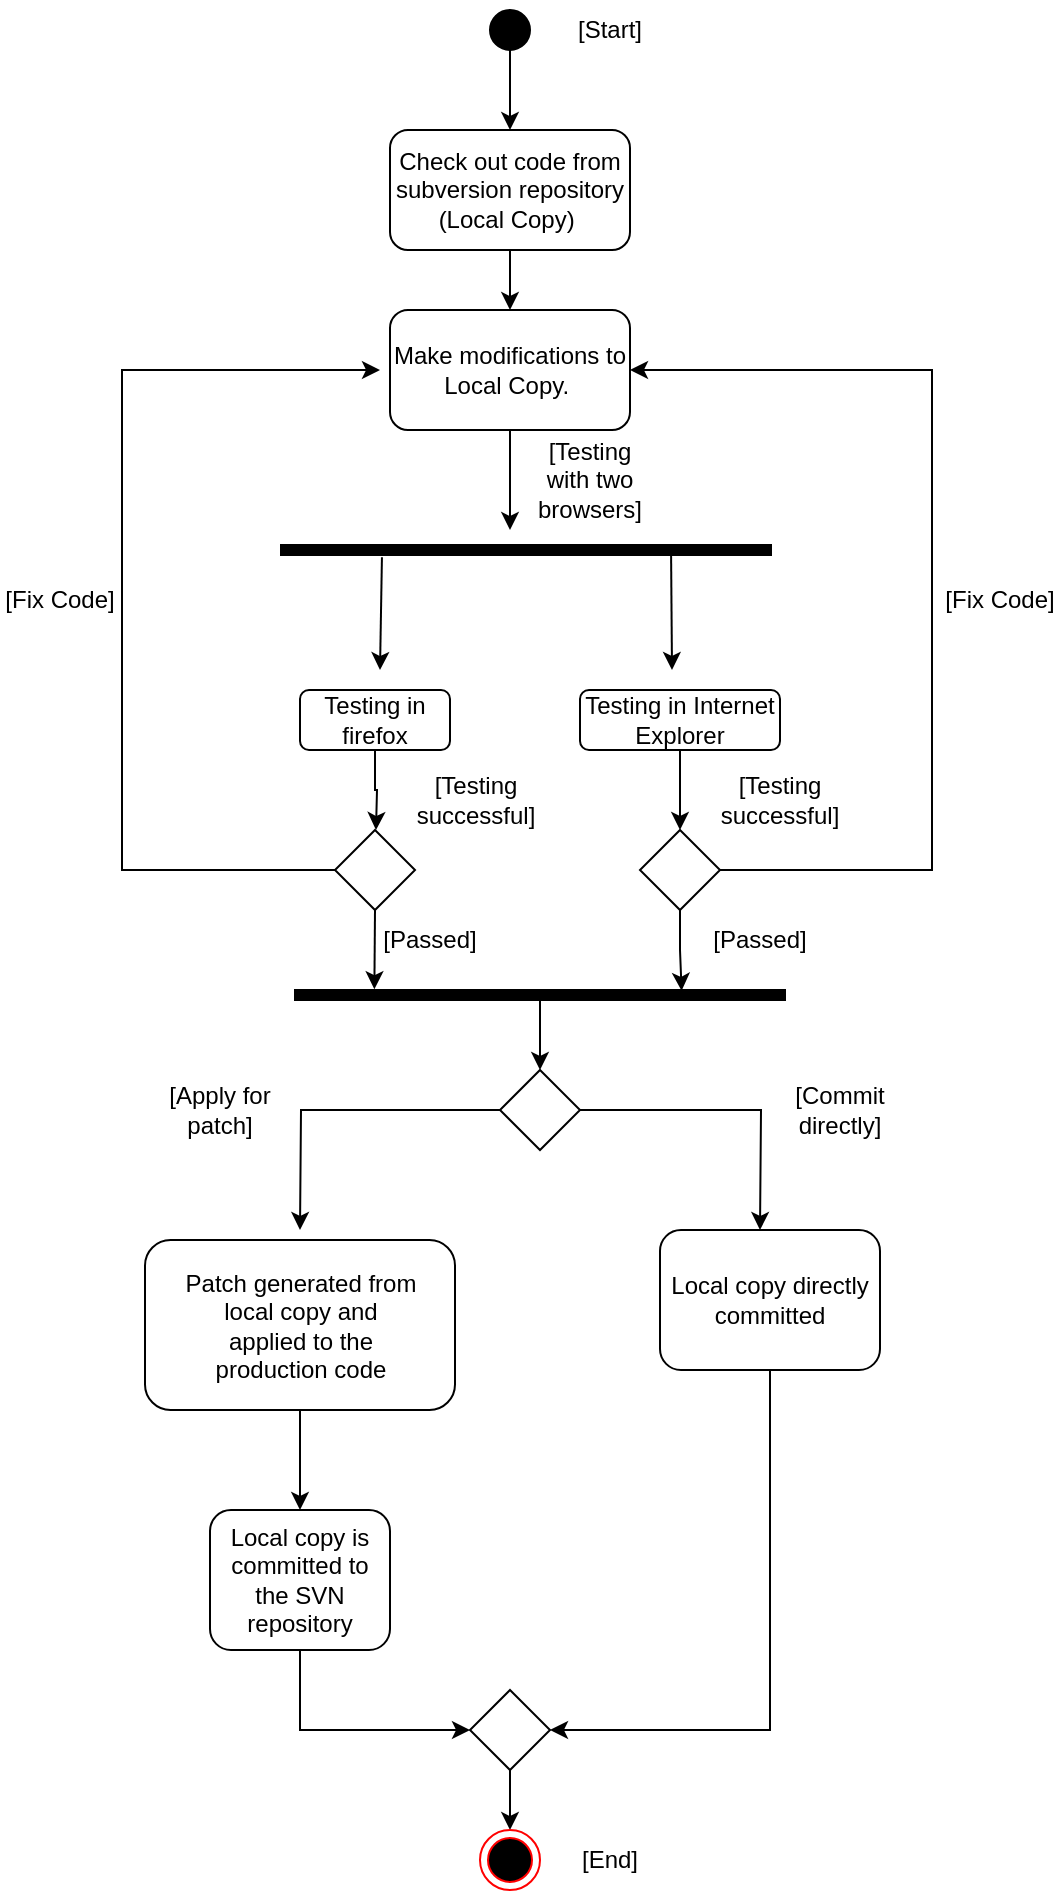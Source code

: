 <mxfile version="21.7.5" type="device">
  <diagram name="Page-1" id="xEEm3SFcUgyXFqccBUdc">
    <mxGraphModel dx="1050" dy="534" grid="1" gridSize="10" guides="1" tooltips="1" connect="1" arrows="1" fold="1" page="1" pageScale="1" pageWidth="850" pageHeight="1100" math="0" shadow="0">
      <root>
        <mxCell id="0" />
        <mxCell id="1" parent="0" />
        <mxCell id="vXnY5GbM2XEQv6VEGqkQ-7" style="edgeStyle=orthogonalEdgeStyle;rounded=0;orthogonalLoop=1;jettySize=auto;html=1;" edge="1" parent="1" source="vXnY5GbM2XEQv6VEGqkQ-1" target="vXnY5GbM2XEQv6VEGqkQ-6">
          <mxGeometry relative="1" as="geometry" />
        </mxCell>
        <mxCell id="vXnY5GbM2XEQv6VEGqkQ-1" value="Check out code from&lt;br/&gt;subversion repository&lt;br/&gt;(Local Copy)&amp;nbsp;" style="rounded=1;whiteSpace=wrap;html=1;" vertex="1" parent="1">
          <mxGeometry x="365" y="90" width="120" height="60" as="geometry" />
        </mxCell>
        <mxCell id="vXnY5GbM2XEQv6VEGqkQ-5" style="edgeStyle=orthogonalEdgeStyle;rounded=0;orthogonalLoop=1;jettySize=auto;html=1;exitX=0.5;exitY=1;exitDx=0;exitDy=0;" edge="1" parent="1" source="vXnY5GbM2XEQv6VEGqkQ-3" target="vXnY5GbM2XEQv6VEGqkQ-1">
          <mxGeometry relative="1" as="geometry" />
        </mxCell>
        <mxCell id="vXnY5GbM2XEQv6VEGqkQ-3" value="" style="ellipse;whiteSpace=wrap;html=1;aspect=fixed;fillColor=#000000;" vertex="1" parent="1">
          <mxGeometry x="415" y="30" width="20" height="20" as="geometry" />
        </mxCell>
        <mxCell id="vXnY5GbM2XEQv6VEGqkQ-8" style="edgeStyle=orthogonalEdgeStyle;rounded=0;orthogonalLoop=1;jettySize=auto;html=1;exitX=0.5;exitY=1;exitDx=0;exitDy=0;" edge="1" parent="1" source="vXnY5GbM2XEQv6VEGqkQ-6">
          <mxGeometry relative="1" as="geometry">
            <mxPoint x="425" y="290" as="targetPoint" />
          </mxGeometry>
        </mxCell>
        <mxCell id="vXnY5GbM2XEQv6VEGqkQ-6" value="Make modifications to&lt;br/&gt;Local Copy.&amp;nbsp;" style="rounded=1;whiteSpace=wrap;html=1;" vertex="1" parent="1">
          <mxGeometry x="365" y="180" width="120" height="60" as="geometry" />
        </mxCell>
        <mxCell id="vXnY5GbM2XEQv6VEGqkQ-10" value="" style="html=1;points=[];perimeter=orthogonalPerimeter;fillColor=strokeColor;rotation=90;" vertex="1" parent="1">
          <mxGeometry x="430.5" y="177.5" width="5" height="245" as="geometry" />
        </mxCell>
        <mxCell id="vXnY5GbM2XEQv6VEGqkQ-11" value="[Testing with two browsers]" style="text;html=1;strokeColor=none;fillColor=none;align=center;verticalAlign=middle;whiteSpace=wrap;rounded=0;" vertex="1" parent="1">
          <mxGeometry x="435" y="250" width="60" height="30" as="geometry" />
        </mxCell>
        <mxCell id="vXnY5GbM2XEQv6VEGqkQ-22" value="" style="endArrow=classic;html=1;rounded=0;exitX=0.42;exitY=0.204;exitDx=0;exitDy=0;exitPerimeter=0;" edge="1" parent="1" source="vXnY5GbM2XEQv6VEGqkQ-10">
          <mxGeometry width="50" height="50" relative="1" as="geometry">
            <mxPoint x="480" y="340" as="sourcePoint" />
            <mxPoint x="506" y="360" as="targetPoint" />
          </mxGeometry>
        </mxCell>
        <mxCell id="vXnY5GbM2XEQv6VEGqkQ-23" value="" style="endArrow=classic;html=1;rounded=0;exitX=1.22;exitY=0.794;exitDx=0;exitDy=0;exitPerimeter=0;" edge="1" parent="1" source="vXnY5GbM2XEQv6VEGqkQ-10">
          <mxGeometry width="50" height="50" relative="1" as="geometry">
            <mxPoint x="459" y="310" as="sourcePoint" />
            <mxPoint x="360" y="360" as="targetPoint" />
          </mxGeometry>
        </mxCell>
        <mxCell id="vXnY5GbM2XEQv6VEGqkQ-27" style="edgeStyle=orthogonalEdgeStyle;rounded=0;orthogonalLoop=1;jettySize=auto;html=1;exitX=0.5;exitY=1;exitDx=0;exitDy=0;" edge="1" parent="1" source="vXnY5GbM2XEQv6VEGqkQ-24">
          <mxGeometry relative="1" as="geometry">
            <mxPoint x="358" y="440" as="targetPoint" />
          </mxGeometry>
        </mxCell>
        <mxCell id="vXnY5GbM2XEQv6VEGqkQ-24" value="Testing in firefox" style="rounded=1;whiteSpace=wrap;html=1;" vertex="1" parent="1">
          <mxGeometry x="320" y="370" width="75" height="30" as="geometry" />
        </mxCell>
        <mxCell id="vXnY5GbM2XEQv6VEGqkQ-28" style="edgeStyle=orthogonalEdgeStyle;rounded=0;orthogonalLoop=1;jettySize=auto;html=1;exitX=0.5;exitY=1;exitDx=0;exitDy=0;" edge="1" parent="1" source="vXnY5GbM2XEQv6VEGqkQ-25">
          <mxGeometry relative="1" as="geometry">
            <mxPoint x="510" y="440" as="targetPoint" />
          </mxGeometry>
        </mxCell>
        <mxCell id="vXnY5GbM2XEQv6VEGqkQ-25" value="Testing in Internet Explorer" style="rounded=1;whiteSpace=wrap;html=1;" vertex="1" parent="1">
          <mxGeometry x="460" y="370" width="100" height="30" as="geometry" />
        </mxCell>
        <mxCell id="vXnY5GbM2XEQv6VEGqkQ-31" style="edgeStyle=orthogonalEdgeStyle;rounded=0;orthogonalLoop=1;jettySize=auto;html=1;exitX=0;exitY=0.5;exitDx=0;exitDy=0;" edge="1" parent="1" source="vXnY5GbM2XEQv6VEGqkQ-29">
          <mxGeometry relative="1" as="geometry">
            <mxPoint x="360" y="210" as="targetPoint" />
            <Array as="points">
              <mxPoint x="231" y="460" />
            </Array>
          </mxGeometry>
        </mxCell>
        <mxCell id="vXnY5GbM2XEQv6VEGqkQ-42" style="edgeStyle=orthogonalEdgeStyle;rounded=0;orthogonalLoop=1;jettySize=auto;html=1;exitX=0.5;exitY=1;exitDx=0;exitDy=0;entryX=-0.08;entryY=0.838;entryDx=0;entryDy=0;entryPerimeter=0;" edge="1" parent="1" source="vXnY5GbM2XEQv6VEGqkQ-29" target="vXnY5GbM2XEQv6VEGqkQ-39">
          <mxGeometry relative="1" as="geometry" />
        </mxCell>
        <mxCell id="vXnY5GbM2XEQv6VEGqkQ-29" value="" style="rhombus;whiteSpace=wrap;html=1;" vertex="1" parent="1">
          <mxGeometry x="337.5" y="440" width="40" height="40" as="geometry" />
        </mxCell>
        <mxCell id="vXnY5GbM2XEQv6VEGqkQ-35" style="edgeStyle=orthogonalEdgeStyle;rounded=0;orthogonalLoop=1;jettySize=auto;html=1;entryX=1;entryY=0.5;entryDx=0;entryDy=0;" edge="1" parent="1" target="vXnY5GbM2XEQv6VEGqkQ-6">
          <mxGeometry relative="1" as="geometry">
            <mxPoint x="505" y="210" as="targetPoint" />
            <mxPoint x="505" y="460" as="sourcePoint" />
            <Array as="points">
              <mxPoint x="636" y="460" />
              <mxPoint x="636" y="210" />
            </Array>
          </mxGeometry>
        </mxCell>
        <mxCell id="vXnY5GbM2XEQv6VEGqkQ-44" style="edgeStyle=orthogonalEdgeStyle;rounded=0;orthogonalLoop=1;jettySize=auto;html=1;exitX=0.5;exitY=1;exitDx=0;exitDy=0;entryX=0.08;entryY=0.211;entryDx=0;entryDy=0;entryPerimeter=0;" edge="1" parent="1" source="vXnY5GbM2XEQv6VEGqkQ-30" target="vXnY5GbM2XEQv6VEGqkQ-39">
          <mxGeometry relative="1" as="geometry" />
        </mxCell>
        <mxCell id="vXnY5GbM2XEQv6VEGqkQ-30" value="" style="rhombus;whiteSpace=wrap;html=1;" vertex="1" parent="1">
          <mxGeometry x="490" y="440" width="40" height="40" as="geometry" />
        </mxCell>
        <mxCell id="vXnY5GbM2XEQv6VEGqkQ-32" value="[Testing successful]" style="text;html=1;strokeColor=none;fillColor=none;align=center;verticalAlign=middle;whiteSpace=wrap;rounded=0;" vertex="1" parent="1">
          <mxGeometry x="377.5" y="410" width="60" height="30" as="geometry" />
        </mxCell>
        <mxCell id="vXnY5GbM2XEQv6VEGqkQ-34" value="[Testing successful]" style="text;html=1;strokeColor=none;fillColor=none;align=center;verticalAlign=middle;whiteSpace=wrap;rounded=0;" vertex="1" parent="1">
          <mxGeometry x="530" y="410" width="60" height="30" as="geometry" />
        </mxCell>
        <mxCell id="vXnY5GbM2XEQv6VEGqkQ-36" value="[Fix Code]" style="text;html=1;strokeColor=none;fillColor=none;align=center;verticalAlign=middle;whiteSpace=wrap;rounded=0;" vertex="1" parent="1">
          <mxGeometry x="170" y="310" width="60" height="30" as="geometry" />
        </mxCell>
        <mxCell id="vXnY5GbM2XEQv6VEGqkQ-38" value="[Fix Code]" style="text;html=1;strokeColor=none;fillColor=none;align=center;verticalAlign=middle;whiteSpace=wrap;rounded=0;" vertex="1" parent="1">
          <mxGeometry x="640" y="310" width="60" height="30" as="geometry" />
        </mxCell>
        <mxCell id="vXnY5GbM2XEQv6VEGqkQ-49" style="edgeStyle=orthogonalEdgeStyle;rounded=0;orthogonalLoop=1;jettySize=auto;html=1;entryX=0.5;entryY=0;entryDx=0;entryDy=0;" edge="1" parent="1" source="vXnY5GbM2XEQv6VEGqkQ-39" target="vXnY5GbM2XEQv6VEGqkQ-46">
          <mxGeometry relative="1" as="geometry" />
        </mxCell>
        <mxCell id="vXnY5GbM2XEQv6VEGqkQ-39" value="" style="html=1;points=[];perimeter=orthogonalPerimeter;fillColor=strokeColor;rotation=90;" vertex="1" parent="1">
          <mxGeometry x="437.5" y="400" width="5" height="245" as="geometry" />
        </mxCell>
        <mxCell id="vXnY5GbM2XEQv6VEGqkQ-50" style="edgeStyle=orthogonalEdgeStyle;rounded=0;orthogonalLoop=1;jettySize=auto;html=1;" edge="1" parent="1" source="vXnY5GbM2XEQv6VEGqkQ-46">
          <mxGeometry relative="1" as="geometry">
            <mxPoint x="320" y="640" as="targetPoint" />
          </mxGeometry>
        </mxCell>
        <mxCell id="vXnY5GbM2XEQv6VEGqkQ-46" value="" style="rhombus;whiteSpace=wrap;html=1;" vertex="1" parent="1">
          <mxGeometry x="420" y="560" width="40" height="40" as="geometry" />
        </mxCell>
        <mxCell id="vXnY5GbM2XEQv6VEGqkQ-51" style="edgeStyle=orthogonalEdgeStyle;rounded=0;orthogonalLoop=1;jettySize=auto;html=1;exitX=1;exitY=0.5;exitDx=0;exitDy=0;" edge="1" parent="1" source="vXnY5GbM2XEQv6VEGqkQ-46">
          <mxGeometry relative="1" as="geometry">
            <mxPoint x="550" y="640" as="targetPoint" />
            <mxPoint x="610" y="600" as="sourcePoint" />
          </mxGeometry>
        </mxCell>
        <mxCell id="vXnY5GbM2XEQv6VEGqkQ-57" style="edgeStyle=orthogonalEdgeStyle;rounded=0;orthogonalLoop=1;jettySize=auto;html=1;" edge="1" parent="1" source="vXnY5GbM2XEQv6VEGqkQ-52">
          <mxGeometry relative="1" as="geometry">
            <mxPoint x="320" y="780" as="targetPoint" />
          </mxGeometry>
        </mxCell>
        <mxCell id="vXnY5GbM2XEQv6VEGqkQ-52" value="Patch generated from&lt;br/&gt;local copy and&lt;br/&gt;applied to the&lt;br/&gt;production code" style="rounded=1;whiteSpace=wrap;html=1;" vertex="1" parent="1">
          <mxGeometry x="242.5" y="645" width="155" height="85" as="geometry" />
        </mxCell>
        <mxCell id="vXnY5GbM2XEQv6VEGqkQ-53" value="[Apply for patch]" style="text;html=1;strokeColor=none;fillColor=none;align=center;verticalAlign=middle;whiteSpace=wrap;rounded=0;" vertex="1" parent="1">
          <mxGeometry x="250" y="565" width="60" height="30" as="geometry" />
        </mxCell>
        <mxCell id="vXnY5GbM2XEQv6VEGqkQ-54" value="[Passed]" style="text;html=1;strokeColor=none;fillColor=none;align=center;verticalAlign=middle;whiteSpace=wrap;rounded=0;" vertex="1" parent="1">
          <mxGeometry x="355" y="480" width="60" height="30" as="geometry" />
        </mxCell>
        <mxCell id="vXnY5GbM2XEQv6VEGqkQ-55" value="[Passed]" style="text;html=1;strokeColor=none;fillColor=none;align=center;verticalAlign=middle;whiteSpace=wrap;rounded=0;" vertex="1" parent="1">
          <mxGeometry x="520" y="480" width="60" height="30" as="geometry" />
        </mxCell>
        <mxCell id="vXnY5GbM2XEQv6VEGqkQ-56" value="[Commit directly]" style="text;html=1;strokeColor=none;fillColor=none;align=center;verticalAlign=middle;whiteSpace=wrap;rounded=0;" vertex="1" parent="1">
          <mxGeometry x="560" y="565" width="60" height="30" as="geometry" />
        </mxCell>
        <mxCell id="vXnY5GbM2XEQv6VEGqkQ-62" style="edgeStyle=orthogonalEdgeStyle;rounded=0;orthogonalLoop=1;jettySize=auto;html=1;exitX=0.5;exitY=1;exitDx=0;exitDy=0;entryX=0;entryY=0.5;entryDx=0;entryDy=0;" edge="1" parent="1" source="vXnY5GbM2XEQv6VEGqkQ-58" target="vXnY5GbM2XEQv6VEGqkQ-61">
          <mxGeometry relative="1" as="geometry" />
        </mxCell>
        <mxCell id="vXnY5GbM2XEQv6VEGqkQ-58" value="Local copy is&lt;br/&gt;committed to the SVN&lt;br/&gt;repository" style="rounded=1;whiteSpace=wrap;html=1;" vertex="1" parent="1">
          <mxGeometry x="275" y="780" width="90" height="70" as="geometry" />
        </mxCell>
        <mxCell id="vXnY5GbM2XEQv6VEGqkQ-63" style="edgeStyle=orthogonalEdgeStyle;rounded=0;orthogonalLoop=1;jettySize=auto;html=1;exitX=0.5;exitY=1;exitDx=0;exitDy=0;entryX=1;entryY=0.5;entryDx=0;entryDy=0;" edge="1" parent="1" source="vXnY5GbM2XEQv6VEGqkQ-60" target="vXnY5GbM2XEQv6VEGqkQ-61">
          <mxGeometry relative="1" as="geometry" />
        </mxCell>
        <mxCell id="vXnY5GbM2XEQv6VEGqkQ-60" value="Local copy directly&lt;br/&gt;committed" style="rounded=1;whiteSpace=wrap;html=1;" vertex="1" parent="1">
          <mxGeometry x="500" y="640" width="110" height="70" as="geometry" />
        </mxCell>
        <mxCell id="vXnY5GbM2XEQv6VEGqkQ-64" style="edgeStyle=orthogonalEdgeStyle;rounded=0;orthogonalLoop=1;jettySize=auto;html=1;exitX=0.5;exitY=1;exitDx=0;exitDy=0;" edge="1" parent="1" source="vXnY5GbM2XEQv6VEGqkQ-61">
          <mxGeometry relative="1" as="geometry">
            <mxPoint x="425" y="940" as="targetPoint" />
          </mxGeometry>
        </mxCell>
        <mxCell id="vXnY5GbM2XEQv6VEGqkQ-61" value="" style="rhombus;whiteSpace=wrap;html=1;" vertex="1" parent="1">
          <mxGeometry x="405" y="870" width="40" height="40" as="geometry" />
        </mxCell>
        <mxCell id="vXnY5GbM2XEQv6VEGqkQ-67" value="" style="ellipse;html=1;shape=endState;fillColor=#000000;strokeColor=#ff0000;" vertex="1" parent="1">
          <mxGeometry x="410" y="940" width="30" height="30" as="geometry" />
        </mxCell>
        <mxCell id="vXnY5GbM2XEQv6VEGqkQ-68" value="[Start]" style="text;html=1;strokeColor=none;fillColor=none;align=center;verticalAlign=middle;whiteSpace=wrap;rounded=0;" vertex="1" parent="1">
          <mxGeometry x="445" y="25" width="60" height="30" as="geometry" />
        </mxCell>
        <mxCell id="vXnY5GbM2XEQv6VEGqkQ-69" value="[End]" style="text;html=1;strokeColor=none;fillColor=none;align=center;verticalAlign=middle;whiteSpace=wrap;rounded=0;" vertex="1" parent="1">
          <mxGeometry x="445" y="940" width="60" height="30" as="geometry" />
        </mxCell>
      </root>
    </mxGraphModel>
  </diagram>
</mxfile>
